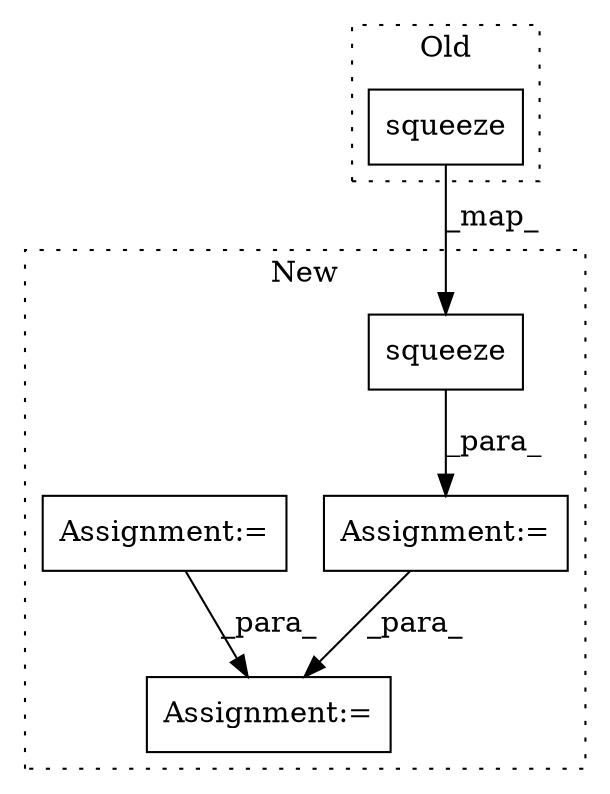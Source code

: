 digraph G {
subgraph cluster0 {
1 [label="squeeze" a="32" s="1486" l="9" shape="box"];
label = "Old";
style="dotted";
}
subgraph cluster1 {
2 [label="squeeze" a="32" s="1521" l="9" shape="box"];
3 [label="Assignment:=" a="7" s="1415" l="1" shape="box"];
4 [label="Assignment:=" a="7" s="1587" l="2" shape="box"];
5 [label="Assignment:=" a="7" s="1278" l="1" shape="box"];
label = "New";
style="dotted";
}
1 -> 2 [label="_map_"];
2 -> 3 [label="_para_"];
3 -> 4 [label="_para_"];
5 -> 4 [label="_para_"];
}